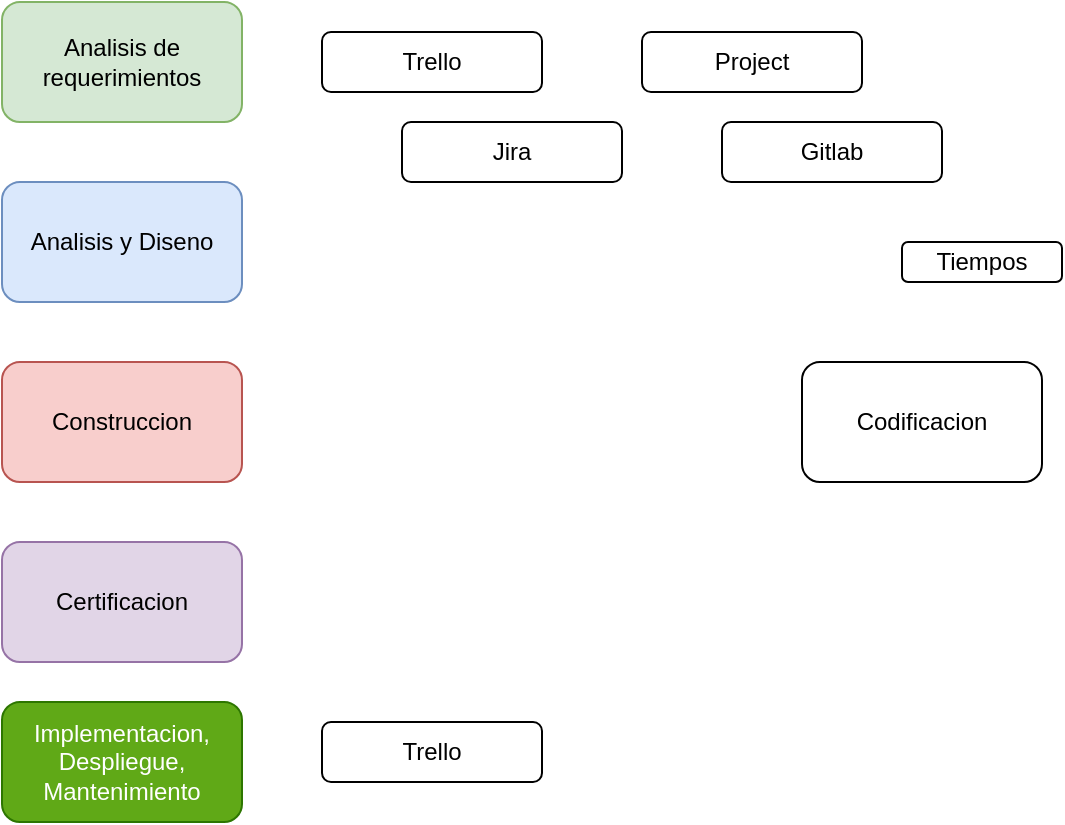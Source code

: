 <mxfile version="21.1.9" type="device" pages="2">
  <diagram name="Página-1" id="38NM3NOhqvVe4RH7hOKJ">
    <mxGraphModel dx="683" dy="436" grid="1" gridSize="10" guides="1" tooltips="1" connect="1" arrows="1" fold="1" page="1" pageScale="1" pageWidth="827" pageHeight="1169" math="0" shadow="0">
      <root>
        <mxCell id="0" />
        <mxCell id="1" parent="0" />
        <mxCell id="TSw_GO-XD06O8jJP21ma-1" value="Codificacion" style="rounded=1;whiteSpace=wrap;html=1;" vertex="1" parent="1">
          <mxGeometry x="530" y="340" width="120" height="60" as="geometry" />
        </mxCell>
        <mxCell id="TSw_GO-XD06O8jJP21ma-2" value="Analisis de requerimientos" style="rounded=1;whiteSpace=wrap;html=1;fillColor=#d5e8d4;strokeColor=#82b366;" vertex="1" parent="1">
          <mxGeometry x="130" y="160" width="120" height="60" as="geometry" />
        </mxCell>
        <mxCell id="TSw_GO-XD06O8jJP21ma-4" value="Analisis y Diseno" style="rounded=1;whiteSpace=wrap;html=1;fillColor=#dae8fc;strokeColor=#6c8ebf;" vertex="1" parent="1">
          <mxGeometry x="130" y="250" width="120" height="60" as="geometry" />
        </mxCell>
        <mxCell id="TSw_GO-XD06O8jJP21ma-5" value="Construccion" style="rounded=1;whiteSpace=wrap;html=1;fillColor=#f8cecc;strokeColor=#b85450;" vertex="1" parent="1">
          <mxGeometry x="130" y="340" width="120" height="60" as="geometry" />
        </mxCell>
        <mxCell id="TSw_GO-XD06O8jJP21ma-6" value="Certificacion" style="rounded=1;whiteSpace=wrap;html=1;fillColor=#e1d5e7;strokeColor=#9673a6;" vertex="1" parent="1">
          <mxGeometry x="130" y="430" width="120" height="60" as="geometry" />
        </mxCell>
        <mxCell id="TSw_GO-XD06O8jJP21ma-7" value="Implementacion, Despliegue, Mantenimiento" style="rounded=1;whiteSpace=wrap;html=1;fillColor=#60a917;strokeColor=#2D7600;fontColor=#ffffff;" vertex="1" parent="1">
          <mxGeometry x="130" y="510" width="120" height="60" as="geometry" />
        </mxCell>
        <mxCell id="TSw_GO-XD06O8jJP21ma-9" value="Trello" style="rounded=1;whiteSpace=wrap;html=1;" vertex="1" parent="1">
          <mxGeometry x="290" y="175" width="110" height="30" as="geometry" />
        </mxCell>
        <mxCell id="TSw_GO-XD06O8jJP21ma-10" value="Jira" style="rounded=1;whiteSpace=wrap;html=1;" vertex="1" parent="1">
          <mxGeometry x="330" y="220" width="110" height="30" as="geometry" />
        </mxCell>
        <mxCell id="TSw_GO-XD06O8jJP21ma-11" value="Project" style="rounded=1;whiteSpace=wrap;html=1;" vertex="1" parent="1">
          <mxGeometry x="450" y="175" width="110" height="30" as="geometry" />
        </mxCell>
        <mxCell id="TSw_GO-XD06O8jJP21ma-12" value="Gitlab" style="rounded=1;whiteSpace=wrap;html=1;" vertex="1" parent="1">
          <mxGeometry x="490" y="220" width="110" height="30" as="geometry" />
        </mxCell>
        <mxCell id="TSw_GO-XD06O8jJP21ma-13" value="Tiempos" style="rounded=1;whiteSpace=wrap;html=1;" vertex="1" parent="1">
          <mxGeometry x="580" y="280" width="80" height="20" as="geometry" />
        </mxCell>
        <mxCell id="TSw_GO-XD06O8jJP21ma-14" value="Trello" style="rounded=1;whiteSpace=wrap;html=1;" vertex="1" parent="1">
          <mxGeometry x="290" y="520" width="110" height="30" as="geometry" />
        </mxCell>
      </root>
    </mxGraphModel>
  </diagram>
  <diagram id="j51hPp2fcXmhYQ1tsIVE" name="Página-2">
    <mxGraphModel dx="1434" dy="916" grid="1" gridSize="10" guides="1" tooltips="1" connect="1" arrows="1" fold="1" page="1" pageScale="1" pageWidth="827" pageHeight="1169" math="0" shadow="0">
      <root>
        <mxCell id="0" />
        <mxCell id="1" parent="0" />
        <mxCell id="LMcp3vLaIQNUae4liVhy-1" value="" style="whiteSpace=wrap;html=1;aspect=fixed;" vertex="1" parent="1">
          <mxGeometry x="220" y="260" width="570" height="570" as="geometry" />
        </mxCell>
        <mxCell id="LMcp3vLaIQNUae4liVhy-2" value="barra de navegacion" style="rounded=0;whiteSpace=wrap;html=1;" vertex="1" parent="1">
          <mxGeometry x="280" y="300" width="430" height="30" as="geometry" />
        </mxCell>
        <mxCell id="LMcp3vLaIQNUae4liVhy-3" value="" style="whiteSpace=wrap;html=1;aspect=fixed;" vertex="1" parent="1">
          <mxGeometry x="280" y="370" width="430" height="430" as="geometry" />
        </mxCell>
      </root>
    </mxGraphModel>
  </diagram>
</mxfile>
